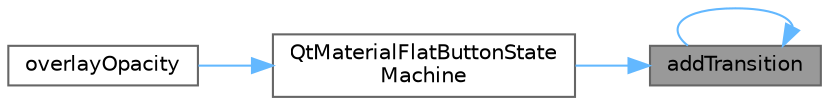 digraph "addTransition"
{
 // LATEX_PDF_SIZE
  bgcolor="transparent";
  edge [fontname=Helvetica,fontsize=10,labelfontname=Helvetica,labelfontsize=10];
  node [fontname=Helvetica,fontsize=10,shape=box,height=0.2,width=0.4];
  rankdir="RL";
  Node1 [id="Node000001",label="addTransition",height=0.2,width=0.4,color="gray40", fillcolor="grey60", style="filled", fontcolor="black",tooltip="< 禁用拷贝"];
  Node1 -> Node1 [id="edge1_Node000001_Node000001",dir="back",color="steelblue1",style="solid",tooltip=" "];
  Node1 -> Node2 [id="edge2_Node000001_Node000002",dir="back",color="steelblue1",style="solid",tooltip=" "];
  Node2 [id="Node000002",label="QtMaterialFlatButtonState\lMachine",height=0.2,width=0.4,color="grey40", fillcolor="white", style="filled",URL="$class_qt_material_flat_button_state_machine.html#a4390934945b095bc9388942f428255ed",tooltip="构造函数，初始化状态机"];
  Node2 -> Node3 [id="edge3_Node000002_Node000003",dir="back",color="steelblue1",style="solid",tooltip=" "];
  Node3 [id="Node000003",label="overlayOpacity",height=0.2,width=0.4,color="grey40", fillcolor="white", style="filled",URL="$class_qt_material_flat_button_state_machine.html#a4653797998a1637820860aad13cd0f32",tooltip="获取覆盖层透明度"];
}
